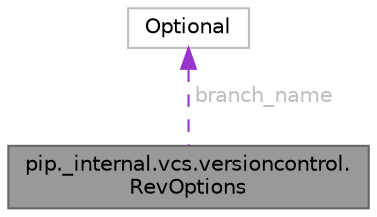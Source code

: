 digraph "pip._internal.vcs.versioncontrol.RevOptions"
{
 // LATEX_PDF_SIZE
  bgcolor="transparent";
  edge [fontname=Helvetica,fontsize=10,labelfontname=Helvetica,labelfontsize=10];
  node [fontname=Helvetica,fontsize=10,shape=box,height=0.2,width=0.4];
  Node1 [id="Node000001",label="pip._internal.vcs.versioncontrol.\lRevOptions",height=0.2,width=0.4,color="gray40", fillcolor="grey60", style="filled", fontcolor="black",tooltip=" "];
  Node2 -> Node1 [id="edge1_Node000001_Node000002",dir="back",color="darkorchid3",style="dashed",tooltip=" ",label=" branch_name",fontcolor="grey" ];
  Node2 [id="Node000002",label="Optional",height=0.2,width=0.4,color="grey75", fillcolor="white", style="filled",tooltip=" "];
}
